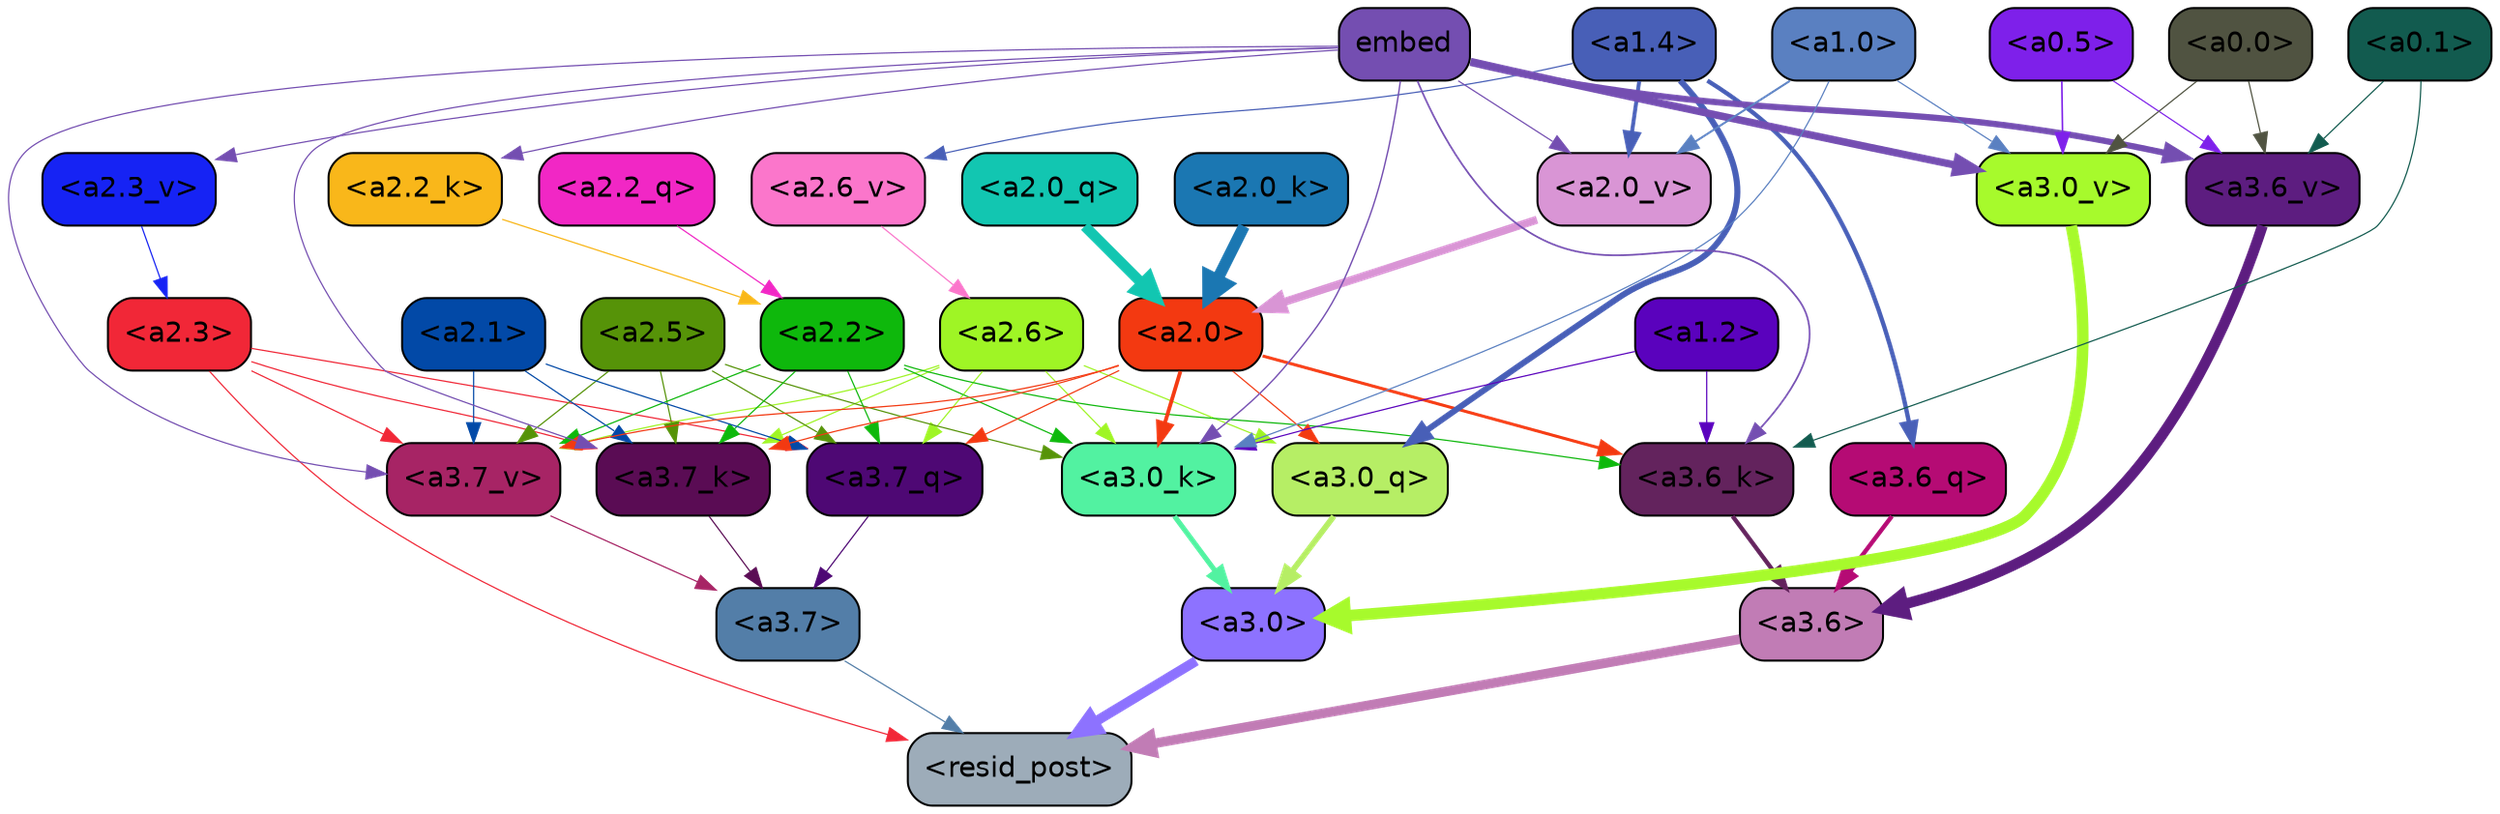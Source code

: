 strict digraph "" {
	graph [bgcolor=transparent,
		layout=dot,
		overlap=false,
		splines=true
	];
	"<a3.7>"	[color=black,
		fillcolor="#537ea8",
		fontname=Helvetica,
		shape=box,
		style="filled, rounded"];
	"<resid_post>"	[color=black,
		fillcolor="#9dacb9",
		fontname=Helvetica,
		shape=box,
		style="filled, rounded"];
	"<a3.7>" -> "<resid_post>"	[color="#537ea8",
		penwidth=0.6];
	"<a3.6>"	[color=black,
		fillcolor="#c17cb5",
		fontname=Helvetica,
		shape=box,
		style="filled, rounded"];
	"<a3.6>" -> "<resid_post>"	[color="#c17cb5",
		penwidth=4.7534414529800415];
	"<a3.0>"	[color=black,
		fillcolor="#8d72ff",
		fontname=Helvetica,
		shape=box,
		style="filled, rounded"];
	"<a3.0>" -> "<resid_post>"	[color="#8d72ff",
		penwidth=4.898576855659485];
	"<a2.3>"	[color=black,
		fillcolor="#f12737",
		fontname=Helvetica,
		shape=box,
		style="filled, rounded"];
	"<a2.3>" -> "<resid_post>"	[color="#f12737",
		penwidth=0.6];
	"<a3.7_q>"	[color=black,
		fillcolor="#4e0874",
		fontname=Helvetica,
		shape=box,
		style="filled, rounded"];
	"<a2.3>" -> "<a3.7_q>"	[color="#f12737",
		penwidth=0.6];
	"<a3.7_k>"	[color=black,
		fillcolor="#5a0c54",
		fontname=Helvetica,
		shape=box,
		style="filled, rounded"];
	"<a2.3>" -> "<a3.7_k>"	[color="#f12737",
		penwidth=0.6];
	"<a3.7_v>"	[color=black,
		fillcolor="#a72465",
		fontname=Helvetica,
		shape=box,
		style="filled, rounded"];
	"<a2.3>" -> "<a3.7_v>"	[color="#f12737",
		penwidth=0.6];
	"<a3.7_q>" -> "<a3.7>"	[color="#4e0874",
		penwidth=0.6];
	"<a3.6_q>"	[color=black,
		fillcolor="#b50b74",
		fontname=Helvetica,
		shape=box,
		style="filled, rounded"];
	"<a3.6_q>" -> "<a3.6>"	[color="#b50b74",
		penwidth=2.160832464694977];
	"<a3.0_q>"	[color=black,
		fillcolor="#b6ee65",
		fontname=Helvetica,
		shape=box,
		style="filled, rounded"];
	"<a3.0_q>" -> "<a3.0>"	[color="#b6ee65",
		penwidth=2.870753765106201];
	"<a3.7_k>" -> "<a3.7>"	[color="#5a0c54",
		penwidth=0.6];
	"<a3.6_k>"	[color=black,
		fillcolor="#63235d",
		fontname=Helvetica,
		shape=box,
		style="filled, rounded"];
	"<a3.6_k>" -> "<a3.6>"	[color="#63235d",
		penwidth=2.13908451795578];
	"<a3.0_k>"	[color=black,
		fillcolor="#52f2a1",
		fontname=Helvetica,
		shape=box,
		style="filled, rounded"];
	"<a3.0_k>" -> "<a3.0>"	[color="#52f2a1",
		penwidth=2.520303964614868];
	"<a3.7_v>" -> "<a3.7>"	[color="#a72465",
		penwidth=0.6];
	"<a3.6_v>"	[color=black,
		fillcolor="#5d1d80",
		fontname=Helvetica,
		shape=box,
		style="filled, rounded"];
	"<a3.6_v>" -> "<a3.6>"	[color="#5d1d80",
		penwidth=5.297133803367615];
	"<a3.0_v>"	[color=black,
		fillcolor="#a7fa2c",
		fontname=Helvetica,
		shape=box,
		style="filled, rounded"];
	"<a3.0_v>" -> "<a3.0>"	[color="#a7fa2c",
		penwidth=5.680712580680847];
	"<a2.6>"	[color=black,
		fillcolor="#9ff525",
		fontname=Helvetica,
		shape=box,
		style="filled, rounded"];
	"<a2.6>" -> "<a3.7_q>"	[color="#9ff525",
		penwidth=0.6];
	"<a2.6>" -> "<a3.0_q>"	[color="#9ff525",
		penwidth=0.6];
	"<a2.6>" -> "<a3.7_k>"	[color="#9ff525",
		penwidth=0.6];
	"<a2.6>" -> "<a3.0_k>"	[color="#9ff525",
		penwidth=0.6];
	"<a2.6>" -> "<a3.7_v>"	[color="#9ff525",
		penwidth=0.6];
	"<a2.5>"	[color=black,
		fillcolor="#569308",
		fontname=Helvetica,
		shape=box,
		style="filled, rounded"];
	"<a2.5>" -> "<a3.7_q>"	[color="#569308",
		penwidth=0.6];
	"<a2.5>" -> "<a3.7_k>"	[color="#569308",
		penwidth=0.6];
	"<a2.5>" -> "<a3.0_k>"	[color="#569308",
		penwidth=0.6];
	"<a2.5>" -> "<a3.7_v>"	[color="#569308",
		penwidth=0.6];
	"<a2.2>"	[color=black,
		fillcolor="#0eb80c",
		fontname=Helvetica,
		shape=box,
		style="filled, rounded"];
	"<a2.2>" -> "<a3.7_q>"	[color="#0eb80c",
		penwidth=0.6];
	"<a2.2>" -> "<a3.7_k>"	[color="#0eb80c",
		penwidth=0.6];
	"<a2.2>" -> "<a3.6_k>"	[color="#0eb80c",
		penwidth=0.6];
	"<a2.2>" -> "<a3.0_k>"	[color="#0eb80c",
		penwidth=0.6];
	"<a2.2>" -> "<a3.7_v>"	[color="#0eb80c",
		penwidth=0.6];
	"<a2.1>"	[color=black,
		fillcolor="#0249a7",
		fontname=Helvetica,
		shape=box,
		style="filled, rounded"];
	"<a2.1>" -> "<a3.7_q>"	[color="#0249a7",
		penwidth=0.6];
	"<a2.1>" -> "<a3.7_k>"	[color="#0249a7",
		penwidth=0.6];
	"<a2.1>" -> "<a3.7_v>"	[color="#0249a7",
		penwidth=0.6];
	"<a2.0>"	[color=black,
		fillcolor="#f33911",
		fontname=Helvetica,
		shape=box,
		style="filled, rounded"];
	"<a2.0>" -> "<a3.7_q>"	[color="#f33911",
		penwidth=0.6];
	"<a2.0>" -> "<a3.0_q>"	[color="#f33911",
		penwidth=0.6];
	"<a2.0>" -> "<a3.7_k>"	[color="#f33911",
		penwidth=0.6];
	"<a2.0>" -> "<a3.6_k>"	[color="#f33911",
		penwidth=1.4784413101151586];
	"<a2.0>" -> "<a3.0_k>"	[color="#f33911",
		penwidth=1.8858084231615067];
	"<a2.0>" -> "<a3.7_v>"	[color="#f33911",
		penwidth=0.6];
	"<a1.4>"	[color=black,
		fillcolor="#485fb7",
		fontname=Helvetica,
		shape=box,
		style="filled, rounded"];
	"<a1.4>" -> "<a3.6_q>"	[color="#485fb7",
		penwidth=2.149975523352623];
	"<a1.4>" -> "<a3.0_q>"	[color="#485fb7",
		penwidth=3.0018038749694824];
	"<a2.6_v>"	[color=black,
		fillcolor="#fb76cb",
		fontname=Helvetica,
		shape=box,
		style="filled, rounded"];
	"<a1.4>" -> "<a2.6_v>"	[color="#485fb7",
		penwidth=0.6];
	"<a2.0_v>"	[color=black,
		fillcolor="#d995d5",
		fontname=Helvetica,
		shape=box,
		style="filled, rounded"];
	"<a1.4>" -> "<a2.0_v>"	[color="#485fb7",
		penwidth=1.925402581691742];
	embed	[color=black,
		fillcolor="#744eb1",
		fontname=Helvetica,
		shape=box,
		style="filled, rounded"];
	embed -> "<a3.7_k>"	[color="#744eb1",
		penwidth=0.6];
	embed -> "<a3.6_k>"	[color="#744eb1",
		penwidth=0.8552796393632889];
	embed -> "<a3.0_k>"	[color="#744eb1",
		penwidth=0.691851794719696];
	embed -> "<a3.7_v>"	[color="#744eb1",
		penwidth=0.6];
	embed -> "<a3.6_v>"	[color="#744eb1",
		penwidth=3.067279100418091];
	embed -> "<a3.0_v>"	[color="#744eb1",
		penwidth=3.6927278637886047];
	"<a2.2_k>"	[color=black,
		fillcolor="#f9b71a",
		fontname=Helvetica,
		shape=box,
		style="filled, rounded"];
	embed -> "<a2.2_k>"	[color="#744eb1",
		penwidth=0.6];
	"<a2.3_v>"	[color=black,
		fillcolor="#1623f4",
		fontname=Helvetica,
		shape=box,
		style="filled, rounded"];
	embed -> "<a2.3_v>"	[color="#744eb1",
		penwidth=0.6];
	embed -> "<a2.0_v>"	[color="#744eb1",
		penwidth=0.6];
	"<a1.2>"	[color=black,
		fillcolor="#5a02bd",
		fontname=Helvetica,
		shape=box,
		style="filled, rounded"];
	"<a1.2>" -> "<a3.6_k>"	[color="#5a02bd",
		penwidth=0.6];
	"<a1.2>" -> "<a3.0_k>"	[color="#5a02bd",
		penwidth=0.6];
	"<a0.1>"	[color=black,
		fillcolor="#125b4f",
		fontname=Helvetica,
		shape=box,
		style="filled, rounded"];
	"<a0.1>" -> "<a3.6_k>"	[color="#125b4f",
		penwidth=0.6];
	"<a0.1>" -> "<a3.6_v>"	[color="#125b4f",
		penwidth=0.6];
	"<a1.0>"	[color=black,
		fillcolor="#5a80c1",
		fontname=Helvetica,
		shape=box,
		style="filled, rounded"];
	"<a1.0>" -> "<a3.0_k>"	[color="#5a80c1",
		penwidth=0.6];
	"<a1.0>" -> "<a3.0_v>"	[color="#5a80c1",
		penwidth=0.6];
	"<a1.0>" -> "<a2.0_v>"	[color="#5a80c1",
		penwidth=0.9920598268508911];
	"<a0.5>"	[color=black,
		fillcolor="#7e20ea",
		fontname=Helvetica,
		shape=box,
		style="filled, rounded"];
	"<a0.5>" -> "<a3.6_v>"	[color="#7e20ea",
		penwidth=0.6];
	"<a0.5>" -> "<a3.0_v>"	[color="#7e20ea",
		penwidth=0.8028683364391327];
	"<a0.0>"	[color=black,
		fillcolor="#505341",
		fontname=Helvetica,
		shape=box,
		style="filled, rounded"];
	"<a0.0>" -> "<a3.6_v>"	[color="#505341",
		penwidth=0.6];
	"<a0.0>" -> "<a3.0_v>"	[color="#505341",
		penwidth=0.6];
	"<a2.2_q>"	[color=black,
		fillcolor="#f127c5",
		fontname=Helvetica,
		shape=box,
		style="filled, rounded"];
	"<a2.2_q>" -> "<a2.2>"	[color="#f127c5",
		penwidth=0.6];
	"<a2.0_q>"	[color=black,
		fillcolor="#12c6b1",
		fontname=Helvetica,
		shape=box,
		style="filled, rounded"];
	"<a2.0_q>" -> "<a2.0>"	[color="#12c6b1",
		penwidth=5.1847569942474365];
	"<a2.2_k>" -> "<a2.2>"	[color="#f9b71a",
		penwidth=0.6149471998214722];
	"<a2.0_k>"	[color=black,
		fillcolor="#1b77b2",
		fontname=Helvetica,
		shape=box,
		style="filled, rounded"];
	"<a2.0_k>" -> "<a2.0>"	[color="#1b77b2",
		penwidth=5.773491740226746];
	"<a2.6_v>" -> "<a2.6>"	[color="#fb76cb",
		penwidth=0.6];
	"<a2.3_v>" -> "<a2.3>"	[color="#1623f4",
		penwidth=0.6];
	"<a2.0_v>" -> "<a2.0>"	[color="#d995d5",
		penwidth=3.9731863737106323];
}
